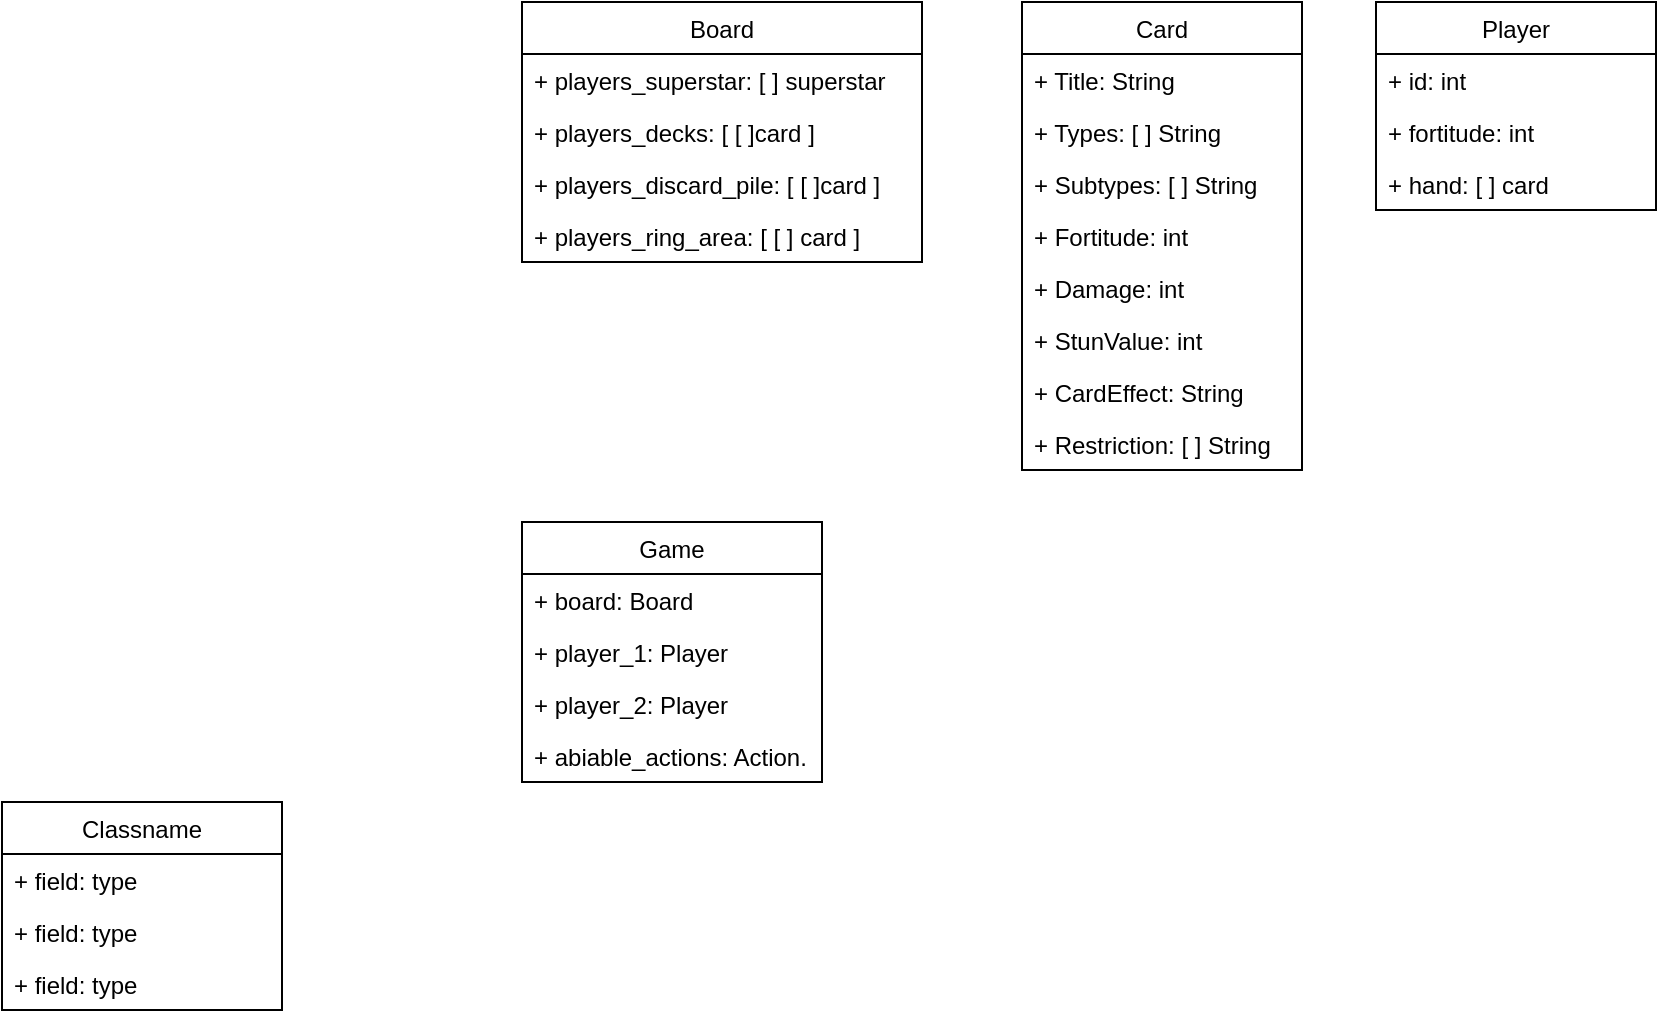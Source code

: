<mxfile version="20.3.6" type="device"><diagram id="WhEtszODzw5e_ijfNkTf" name="Página-1"><mxGraphModel dx="973" dy="528" grid="1" gridSize="10" guides="1" tooltips="1" connect="1" arrows="1" fold="1" page="1" pageScale="1" pageWidth="827" pageHeight="1169" math="0" shadow="0"><root><mxCell id="0"/><mxCell id="1" parent="0"/><mxCell id="DyAgdx8D3oQJX697g9sF-10" value="Board" style="swimlane;fontStyle=0;childLayout=stackLayout;horizontal=1;startSize=26;fillColor=none;horizontalStack=0;resizeParent=1;resizeParentMax=0;resizeLast=0;collapsible=1;marginBottom=0;" vertex="1" parent="1"><mxGeometry x="260" width="200" height="130" as="geometry"/></mxCell><mxCell id="DyAgdx8D3oQJX697g9sF-13" value="+ players_superstar: [ ] superstar" style="text;strokeColor=none;fillColor=none;align=left;verticalAlign=top;spacingLeft=4;spacingRight=4;overflow=hidden;rotatable=0;points=[[0,0.5],[1,0.5]];portConstraint=eastwest;" vertex="1" parent="DyAgdx8D3oQJX697g9sF-10"><mxGeometry y="26" width="200" height="26" as="geometry"/></mxCell><mxCell id="DyAgdx8D3oQJX697g9sF-11" value="+ players_decks: [ [ ]card ]" style="text;strokeColor=none;fillColor=none;align=left;verticalAlign=top;spacingLeft=4;spacingRight=4;overflow=hidden;rotatable=0;points=[[0,0.5],[1,0.5]];portConstraint=eastwest;" vertex="1" parent="DyAgdx8D3oQJX697g9sF-10"><mxGeometry y="52" width="200" height="26" as="geometry"/></mxCell><mxCell id="DyAgdx8D3oQJX697g9sF-12" value="+ players_discard_pile: [ [ ]card ]" style="text;strokeColor=none;fillColor=none;align=left;verticalAlign=top;spacingLeft=4;spacingRight=4;overflow=hidden;rotatable=0;points=[[0,0.5],[1,0.5]];portConstraint=eastwest;" vertex="1" parent="DyAgdx8D3oQJX697g9sF-10"><mxGeometry y="78" width="200" height="26" as="geometry"/></mxCell><mxCell id="DyAgdx8D3oQJX697g9sF-35" value="+ players_ring_area: [ [ ] card ]" style="text;strokeColor=none;fillColor=none;align=left;verticalAlign=top;spacingLeft=4;spacingRight=4;overflow=hidden;rotatable=0;points=[[0,0.5],[1,0.5]];portConstraint=eastwest;" vertex="1" parent="DyAgdx8D3oQJX697g9sF-10"><mxGeometry y="104" width="200" height="26" as="geometry"/></mxCell><mxCell id="DyAgdx8D3oQJX697g9sF-14" value="Classname" style="swimlane;fontStyle=0;childLayout=stackLayout;horizontal=1;startSize=26;fillColor=none;horizontalStack=0;resizeParent=1;resizeParentMax=0;resizeLast=0;collapsible=1;marginBottom=0;" vertex="1" parent="1"><mxGeometry y="400" width="140" height="104" as="geometry"/></mxCell><mxCell id="DyAgdx8D3oQJX697g9sF-15" value="+ field: type" style="text;strokeColor=none;fillColor=none;align=left;verticalAlign=top;spacingLeft=4;spacingRight=4;overflow=hidden;rotatable=0;points=[[0,0.5],[1,0.5]];portConstraint=eastwest;" vertex="1" parent="DyAgdx8D3oQJX697g9sF-14"><mxGeometry y="26" width="140" height="26" as="geometry"/></mxCell><mxCell id="DyAgdx8D3oQJX697g9sF-16" value="+ field: type" style="text;strokeColor=none;fillColor=none;align=left;verticalAlign=top;spacingLeft=4;spacingRight=4;overflow=hidden;rotatable=0;points=[[0,0.5],[1,0.5]];portConstraint=eastwest;" vertex="1" parent="DyAgdx8D3oQJX697g9sF-14"><mxGeometry y="52" width="140" height="26" as="geometry"/></mxCell><mxCell id="DyAgdx8D3oQJX697g9sF-17" value="+ field: type" style="text;strokeColor=none;fillColor=none;align=left;verticalAlign=top;spacingLeft=4;spacingRight=4;overflow=hidden;rotatable=0;points=[[0,0.5],[1,0.5]];portConstraint=eastwest;" vertex="1" parent="DyAgdx8D3oQJX697g9sF-14"><mxGeometry y="78" width="140" height="26" as="geometry"/></mxCell><mxCell id="DyAgdx8D3oQJX697g9sF-18" value="Card" style="swimlane;fontStyle=0;childLayout=stackLayout;horizontal=1;startSize=26;fillColor=none;horizontalStack=0;resizeParent=1;resizeParentMax=0;resizeLast=0;collapsible=1;marginBottom=0;" vertex="1" parent="1"><mxGeometry x="510" width="140" height="234" as="geometry"/></mxCell><mxCell id="DyAgdx8D3oQJX697g9sF-19" value="+ Title: String" style="text;strokeColor=none;fillColor=none;align=left;verticalAlign=top;spacingLeft=4;spacingRight=4;overflow=hidden;rotatable=0;points=[[0,0.5],[1,0.5]];portConstraint=eastwest;" vertex="1" parent="DyAgdx8D3oQJX697g9sF-18"><mxGeometry y="26" width="140" height="26" as="geometry"/></mxCell><mxCell id="DyAgdx8D3oQJX697g9sF-20" value="+ Types: [ ] String" style="text;strokeColor=none;fillColor=none;align=left;verticalAlign=top;spacingLeft=4;spacingRight=4;overflow=hidden;rotatable=0;points=[[0,0.5],[1,0.5]];portConstraint=eastwest;" vertex="1" parent="DyAgdx8D3oQJX697g9sF-18"><mxGeometry y="52" width="140" height="26" as="geometry"/></mxCell><mxCell id="DyAgdx8D3oQJX697g9sF-21" value="+ Subtypes: [ ] String" style="text;strokeColor=none;fillColor=none;align=left;verticalAlign=top;spacingLeft=4;spacingRight=4;overflow=hidden;rotatable=0;points=[[0,0.5],[1,0.5]];portConstraint=eastwest;" vertex="1" parent="DyAgdx8D3oQJX697g9sF-18"><mxGeometry y="78" width="140" height="26" as="geometry"/></mxCell><mxCell id="DyAgdx8D3oQJX697g9sF-22" value="+ Fortitude: int" style="text;strokeColor=none;fillColor=none;align=left;verticalAlign=top;spacingLeft=4;spacingRight=4;overflow=hidden;rotatable=0;points=[[0,0.5],[1,0.5]];portConstraint=eastwest;" vertex="1" parent="DyAgdx8D3oQJX697g9sF-18"><mxGeometry y="104" width="140" height="26" as="geometry"/></mxCell><mxCell id="DyAgdx8D3oQJX697g9sF-23" value="+ Damage: int" style="text;strokeColor=none;fillColor=none;align=left;verticalAlign=top;spacingLeft=4;spacingRight=4;overflow=hidden;rotatable=0;points=[[0,0.5],[1,0.5]];portConstraint=eastwest;" vertex="1" parent="DyAgdx8D3oQJX697g9sF-18"><mxGeometry y="130" width="140" height="26" as="geometry"/></mxCell><mxCell id="DyAgdx8D3oQJX697g9sF-24" value="+ StunValue: int" style="text;strokeColor=none;fillColor=none;align=left;verticalAlign=top;spacingLeft=4;spacingRight=4;overflow=hidden;rotatable=0;points=[[0,0.5],[1,0.5]];portConstraint=eastwest;" vertex="1" parent="DyAgdx8D3oQJX697g9sF-18"><mxGeometry y="156" width="140" height="26" as="geometry"/></mxCell><mxCell id="DyAgdx8D3oQJX697g9sF-25" value="+ CardEffect: String" style="text;strokeColor=none;fillColor=none;align=left;verticalAlign=top;spacingLeft=4;spacingRight=4;overflow=hidden;rotatable=0;points=[[0,0.5],[1,0.5]];portConstraint=eastwest;" vertex="1" parent="DyAgdx8D3oQJX697g9sF-18"><mxGeometry y="182" width="140" height="26" as="geometry"/></mxCell><mxCell id="DyAgdx8D3oQJX697g9sF-37" value="+ Restriction: [ ] String" style="text;strokeColor=none;fillColor=none;align=left;verticalAlign=top;spacingLeft=4;spacingRight=4;overflow=hidden;rotatable=0;points=[[0,0.5],[1,0.5]];portConstraint=eastwest;" vertex="1" parent="DyAgdx8D3oQJX697g9sF-18"><mxGeometry y="208" width="140" height="26" as="geometry"/></mxCell><mxCell id="DyAgdx8D3oQJX697g9sF-30" value="Player" style="swimlane;fontStyle=0;childLayout=stackLayout;horizontal=1;startSize=26;fillColor=none;horizontalStack=0;resizeParent=1;resizeParentMax=0;resizeLast=0;collapsible=1;marginBottom=0;" vertex="1" parent="1"><mxGeometry x="687" width="140" height="104" as="geometry"/></mxCell><mxCell id="DyAgdx8D3oQJX697g9sF-32" value="+ id: int" style="text;strokeColor=none;fillColor=none;align=left;verticalAlign=top;spacingLeft=4;spacingRight=4;overflow=hidden;rotatable=0;points=[[0,0.5],[1,0.5]];portConstraint=eastwest;" vertex="1" parent="DyAgdx8D3oQJX697g9sF-30"><mxGeometry y="26" width="140" height="26" as="geometry"/></mxCell><mxCell id="DyAgdx8D3oQJX697g9sF-33" value="+ fortitude: int&#10;" style="text;strokeColor=none;fillColor=none;align=left;verticalAlign=top;spacingLeft=4;spacingRight=4;overflow=hidden;rotatable=0;points=[[0,0.5],[1,0.5]];portConstraint=eastwest;" vertex="1" parent="DyAgdx8D3oQJX697g9sF-30"><mxGeometry y="52" width="140" height="26" as="geometry"/></mxCell><mxCell id="DyAgdx8D3oQJX697g9sF-34" value="+ hand: [ ] card" style="text;strokeColor=none;fillColor=none;align=left;verticalAlign=top;spacingLeft=4;spacingRight=4;overflow=hidden;rotatable=0;points=[[0,0.5],[1,0.5]];portConstraint=eastwest;" vertex="1" parent="DyAgdx8D3oQJX697g9sF-30"><mxGeometry y="78" width="140" height="26" as="geometry"/></mxCell><mxCell id="DyAgdx8D3oQJX697g9sF-39" value="Game" style="swimlane;fontStyle=0;childLayout=stackLayout;horizontal=1;startSize=26;fillColor=none;horizontalStack=0;resizeParent=1;resizeParentMax=0;resizeLast=0;collapsible=1;marginBottom=0;" vertex="1" parent="1"><mxGeometry x="260" y="260" width="150" height="130" as="geometry"/></mxCell><mxCell id="DyAgdx8D3oQJX697g9sF-40" value="+ board: Board" style="text;strokeColor=none;fillColor=none;align=left;verticalAlign=top;spacingLeft=4;spacingRight=4;overflow=hidden;rotatable=0;points=[[0,0.5],[1,0.5]];portConstraint=eastwest;" vertex="1" parent="DyAgdx8D3oQJX697g9sF-39"><mxGeometry y="26" width="150" height="26" as="geometry"/></mxCell><mxCell id="DyAgdx8D3oQJX697g9sF-41" value="+ player_1: Player" style="text;strokeColor=none;fillColor=none;align=left;verticalAlign=top;spacingLeft=4;spacingRight=4;overflow=hidden;rotatable=0;points=[[0,0.5],[1,0.5]];portConstraint=eastwest;" vertex="1" parent="DyAgdx8D3oQJX697g9sF-39"><mxGeometry y="52" width="150" height="26" as="geometry"/></mxCell><mxCell id="DyAgdx8D3oQJX697g9sF-42" value="+ player_2: Player" style="text;strokeColor=none;fillColor=none;align=left;verticalAlign=top;spacingLeft=4;spacingRight=4;overflow=hidden;rotatable=0;points=[[0,0.5],[1,0.5]];portConstraint=eastwest;" vertex="1" parent="DyAgdx8D3oQJX697g9sF-39"><mxGeometry y="78" width="150" height="26" as="geometry"/></mxCell><mxCell id="DyAgdx8D3oQJX697g9sF-43" value="+ abiable_actions: Action." style="text;strokeColor=none;fillColor=none;align=left;verticalAlign=top;spacingLeft=4;spacingRight=4;overflow=hidden;rotatable=0;points=[[0,0.5],[1,0.5]];portConstraint=eastwest;" vertex="1" parent="DyAgdx8D3oQJX697g9sF-39"><mxGeometry y="104" width="150" height="26" as="geometry"/></mxCell></root></mxGraphModel></diagram></mxfile>